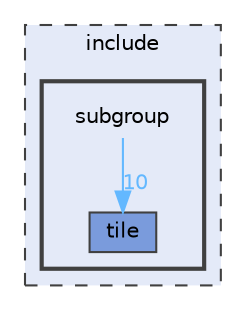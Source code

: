 digraph "include/subgroup"
{
 // LATEX_PDF_SIZE
  bgcolor="transparent";
  edge [fontname=Helvetica,fontsize=10,labelfontname=Helvetica,labelfontsize=10];
  node [fontname=Helvetica,fontsize=10,shape=box,height=0.2,width=0.4];
  compound=true
  subgraph clusterdir_d44c64559bbebec7f509842c48db8b23 {
    graph [ bgcolor="#e4eaf8", pencolor="grey25", label="include", fontname=Helvetica,fontsize=10 style="filled,dashed", URL="dir_d44c64559bbebec7f509842c48db8b23.html",tooltip=""]
  subgraph clusterdir_4491ffced1a1e2c00bbd5b97a6d251d5 {
    graph [ bgcolor="#e4eaf8", pencolor="grey25", label="", fontname=Helvetica,fontsize=10 style="filled,bold", URL="dir_4491ffced1a1e2c00bbd5b97a6d251d5.html",tooltip=""]
    dir_4491ffced1a1e2c00bbd5b97a6d251d5 [shape=plaintext, label="subgroup"];
  dir_e816c50244db08630be3ec9c90add874 [label="tile", fillcolor="#7a9bdc", color="grey25", style="filled", URL="dir_e816c50244db08630be3ec9c90add874.html",tooltip=""];
  }
  }
  dir_4491ffced1a1e2c00bbd5b97a6d251d5->dir_e816c50244db08630be3ec9c90add874 [headlabel="10", labeldistance=1.5 headhref="dir_000041_000042.html" color="steelblue1" fontcolor="steelblue1"];
}
